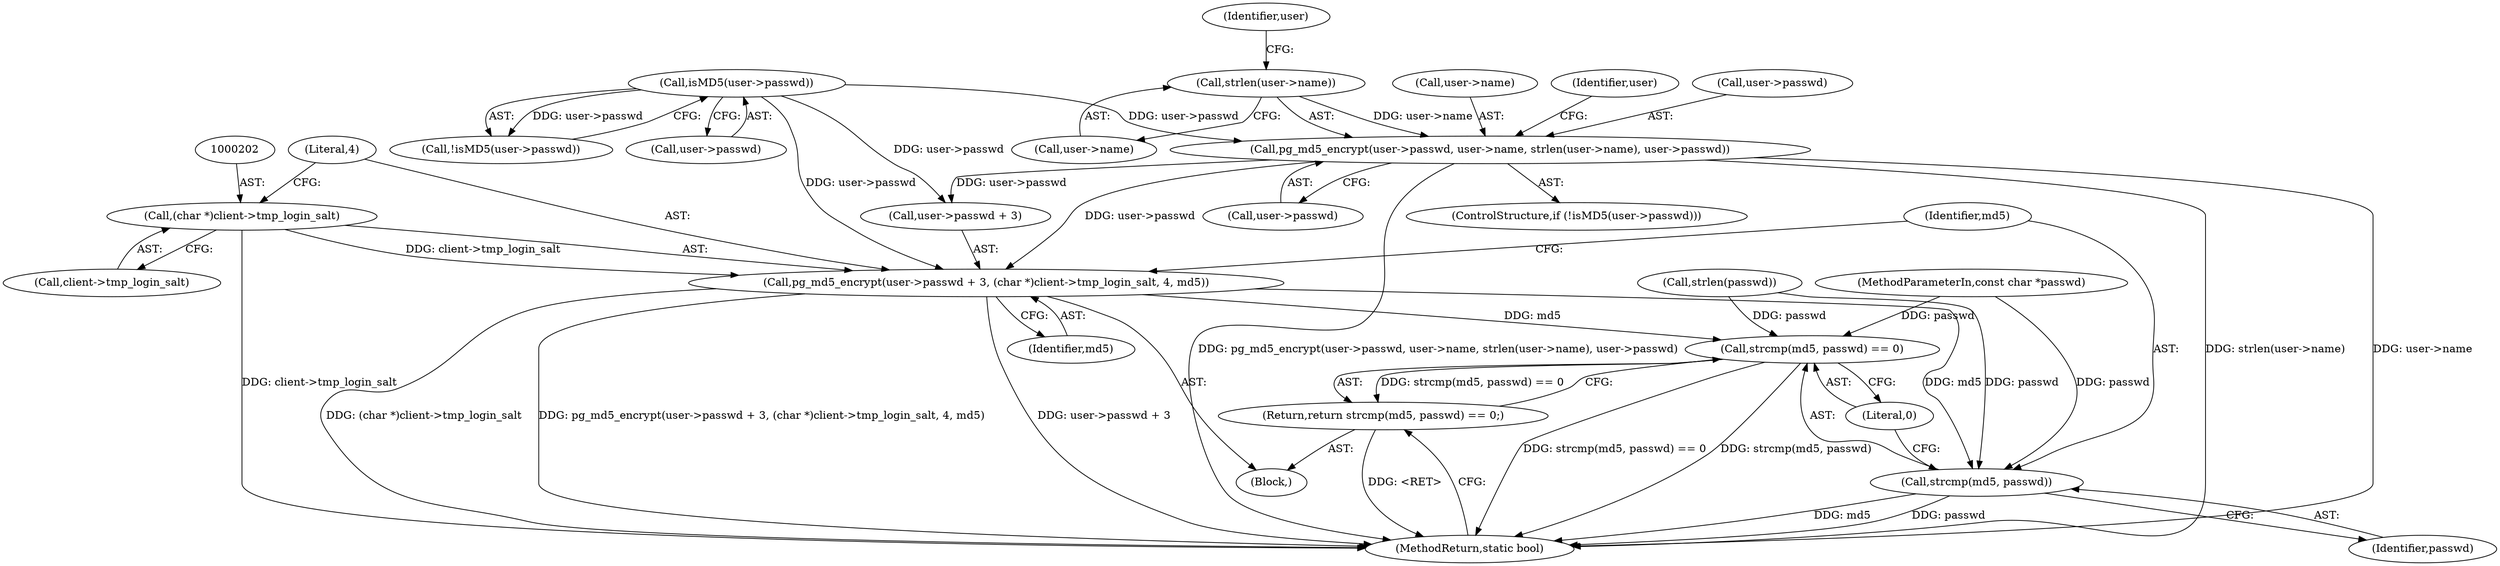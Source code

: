 digraph "0_pgbouncer_edab5be6665b9e8de66c25ba527509b229468573@API" {
"1000195" [label="(Call,pg_md5_encrypt(user->passwd + 3, (char *)client->tmp_login_salt, 4, md5))"];
"1000181" [label="(Call,pg_md5_encrypt(user->passwd, user->name, strlen(user->name), user->passwd))"];
"1000177" [label="(Call,isMD5(user->passwd))"];
"1000188" [label="(Call,strlen(user->name))"];
"1000201" [label="(Call,(char *)client->tmp_login_salt)"];
"1000209" [label="(Call,strcmp(md5, passwd) == 0)"];
"1000208" [label="(Return,return strcmp(md5, passwd) == 0;)"];
"1000210" [label="(Call,strcmp(md5, passwd))"];
"1000213" [label="(Literal,0)"];
"1000104" [label="(MethodParameterIn,const char *passwd)"];
"1000185" [label="(Call,user->name)"];
"1000176" [label="(Call,!isMD5(user->passwd))"];
"1000181" [label="(Call,pg_md5_encrypt(user->passwd, user->name, strlen(user->name), user->passwd))"];
"1000177" [label="(Call,isMD5(user->passwd))"];
"1000198" [label="(Identifier,user)"];
"1000170" [label="(Call,strlen(passwd))"];
"1000201" [label="(Call,(char *)client->tmp_login_salt)"];
"1000189" [label="(Call,user->name)"];
"1000178" [label="(Call,user->passwd)"];
"1000192" [label="(Call,user->passwd)"];
"1000196" [label="(Call,user->passwd + 3)"];
"1000175" [label="(ControlStructure,if (!isMD5(user->passwd)))"];
"1000207" [label="(Identifier,md5)"];
"1000188" [label="(Call,strlen(user->name))"];
"1000209" [label="(Call,strcmp(md5, passwd) == 0)"];
"1000193" [label="(Identifier,user)"];
"1000137" [label="(Block,)"];
"1000210" [label="(Call,strcmp(md5, passwd))"];
"1000182" [label="(Call,user->passwd)"];
"1000212" [label="(Identifier,passwd)"];
"1000208" [label="(Return,return strcmp(md5, passwd) == 0;)"];
"1000195" [label="(Call,pg_md5_encrypt(user->passwd + 3, (char *)client->tmp_login_salt, 4, md5))"];
"1000203" [label="(Call,client->tmp_login_salt)"];
"1000216" [label="(MethodReturn,static bool)"];
"1000206" [label="(Literal,4)"];
"1000211" [label="(Identifier,md5)"];
"1000195" -> "1000137"  [label="AST: "];
"1000195" -> "1000207"  [label="CFG: "];
"1000196" -> "1000195"  [label="AST: "];
"1000201" -> "1000195"  [label="AST: "];
"1000206" -> "1000195"  [label="AST: "];
"1000207" -> "1000195"  [label="AST: "];
"1000211" -> "1000195"  [label="CFG: "];
"1000195" -> "1000216"  [label="DDG: (char *)client->tmp_login_salt"];
"1000195" -> "1000216"  [label="DDG: pg_md5_encrypt(user->passwd + 3, (char *)client->tmp_login_salt, 4, md5)"];
"1000195" -> "1000216"  [label="DDG: user->passwd + 3"];
"1000181" -> "1000195"  [label="DDG: user->passwd"];
"1000177" -> "1000195"  [label="DDG: user->passwd"];
"1000201" -> "1000195"  [label="DDG: client->tmp_login_salt"];
"1000195" -> "1000209"  [label="DDG: md5"];
"1000195" -> "1000210"  [label="DDG: md5"];
"1000181" -> "1000175"  [label="AST: "];
"1000181" -> "1000192"  [label="CFG: "];
"1000182" -> "1000181"  [label="AST: "];
"1000185" -> "1000181"  [label="AST: "];
"1000188" -> "1000181"  [label="AST: "];
"1000192" -> "1000181"  [label="AST: "];
"1000198" -> "1000181"  [label="CFG: "];
"1000181" -> "1000216"  [label="DDG: strlen(user->name)"];
"1000181" -> "1000216"  [label="DDG: user->name"];
"1000181" -> "1000216"  [label="DDG: pg_md5_encrypt(user->passwd, user->name, strlen(user->name), user->passwd)"];
"1000177" -> "1000181"  [label="DDG: user->passwd"];
"1000188" -> "1000181"  [label="DDG: user->name"];
"1000181" -> "1000196"  [label="DDG: user->passwd"];
"1000177" -> "1000176"  [label="AST: "];
"1000177" -> "1000178"  [label="CFG: "];
"1000178" -> "1000177"  [label="AST: "];
"1000176" -> "1000177"  [label="CFG: "];
"1000177" -> "1000176"  [label="DDG: user->passwd"];
"1000177" -> "1000196"  [label="DDG: user->passwd"];
"1000188" -> "1000189"  [label="CFG: "];
"1000189" -> "1000188"  [label="AST: "];
"1000193" -> "1000188"  [label="CFG: "];
"1000201" -> "1000203"  [label="CFG: "];
"1000202" -> "1000201"  [label="AST: "];
"1000203" -> "1000201"  [label="AST: "];
"1000206" -> "1000201"  [label="CFG: "];
"1000201" -> "1000216"  [label="DDG: client->tmp_login_salt"];
"1000209" -> "1000208"  [label="AST: "];
"1000209" -> "1000213"  [label="CFG: "];
"1000210" -> "1000209"  [label="AST: "];
"1000213" -> "1000209"  [label="AST: "];
"1000208" -> "1000209"  [label="CFG: "];
"1000209" -> "1000216"  [label="DDG: strcmp(md5, passwd) == 0"];
"1000209" -> "1000216"  [label="DDG: strcmp(md5, passwd)"];
"1000209" -> "1000208"  [label="DDG: strcmp(md5, passwd) == 0"];
"1000170" -> "1000209"  [label="DDG: passwd"];
"1000104" -> "1000209"  [label="DDG: passwd"];
"1000208" -> "1000137"  [label="AST: "];
"1000216" -> "1000208"  [label="CFG: "];
"1000208" -> "1000216"  [label="DDG: <RET>"];
"1000210" -> "1000212"  [label="CFG: "];
"1000211" -> "1000210"  [label="AST: "];
"1000212" -> "1000210"  [label="AST: "];
"1000213" -> "1000210"  [label="CFG: "];
"1000210" -> "1000216"  [label="DDG: md5"];
"1000210" -> "1000216"  [label="DDG: passwd"];
"1000170" -> "1000210"  [label="DDG: passwd"];
"1000104" -> "1000210"  [label="DDG: passwd"];
}

